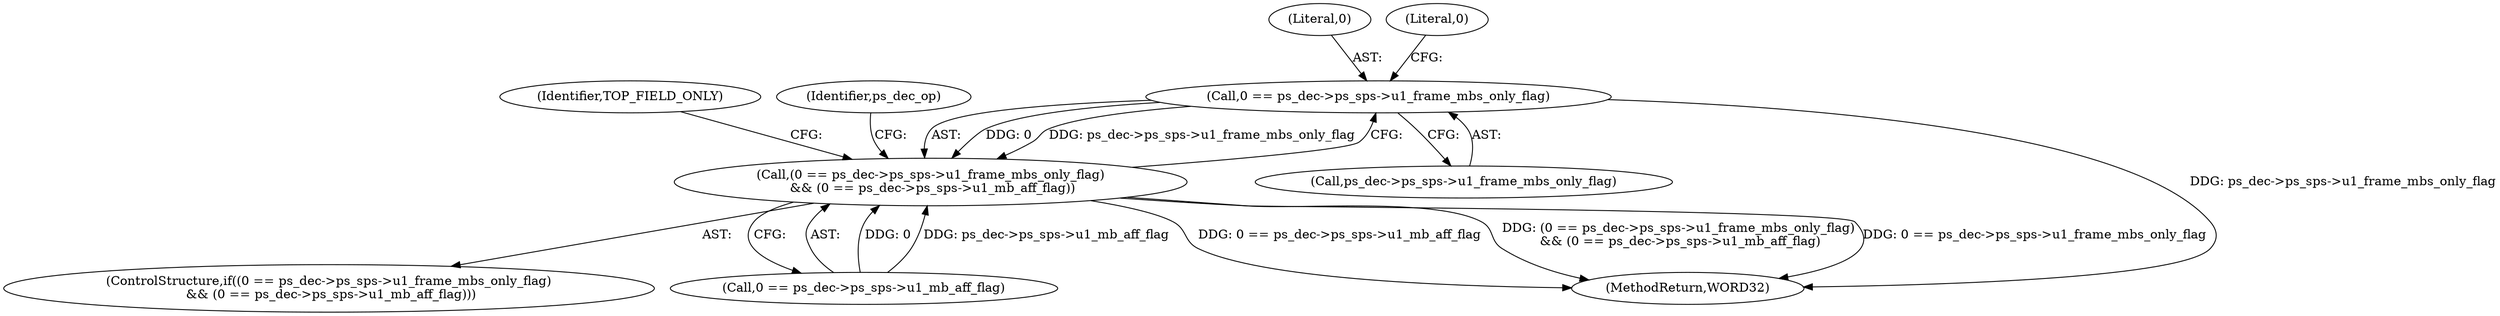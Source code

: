 digraph "0_Android_e86d3cfd2bc28dac421092106751e5638d54a848@pointer" {
"1002185" [label="(Call,0 == ps_dec->ps_sps->u1_frame_mbs_only_flag)"];
"1002184" [label="(Call,(0 == ps_dec->ps_sps->u1_frame_mbs_only_flag)\n && (0 == ps_dec->ps_sps->u1_mb_aff_flag))"];
"1002185" [label="(Call,0 == ps_dec->ps_sps->u1_frame_mbs_only_flag)"];
"1002184" [label="(Call,(0 == ps_dec->ps_sps->u1_frame_mbs_only_flag)\n && (0 == ps_dec->ps_sps->u1_mb_aff_flag))"];
"1002192" [label="(Call,0 == ps_dec->ps_sps->u1_mb_aff_flag)"];
"1002186" [label="(Literal,0)"];
"1002207" [label="(Identifier,TOP_FIELD_ONLY)"];
"1002183" [label="(ControlStructure,if((0 == ps_dec->ps_sps->u1_frame_mbs_only_flag)\n && (0 == ps_dec->ps_sps->u1_mb_aff_flag)))"];
"1002193" [label="(Literal,0)"];
"1002201" [label="(Identifier,ps_dec_op)"];
"1002187" [label="(Call,ps_dec->ps_sps->u1_frame_mbs_only_flag)"];
"1002272" [label="(MethodReturn,WORD32)"];
"1002185" -> "1002184"  [label="AST: "];
"1002185" -> "1002187"  [label="CFG: "];
"1002186" -> "1002185"  [label="AST: "];
"1002187" -> "1002185"  [label="AST: "];
"1002193" -> "1002185"  [label="CFG: "];
"1002184" -> "1002185"  [label="CFG: "];
"1002185" -> "1002272"  [label="DDG: ps_dec->ps_sps->u1_frame_mbs_only_flag"];
"1002185" -> "1002184"  [label="DDG: 0"];
"1002185" -> "1002184"  [label="DDG: ps_dec->ps_sps->u1_frame_mbs_only_flag"];
"1002184" -> "1002183"  [label="AST: "];
"1002184" -> "1002192"  [label="CFG: "];
"1002192" -> "1002184"  [label="AST: "];
"1002201" -> "1002184"  [label="CFG: "];
"1002207" -> "1002184"  [label="CFG: "];
"1002184" -> "1002272"  [label="DDG: 0 == ps_dec->ps_sps->u1_mb_aff_flag"];
"1002184" -> "1002272"  [label="DDG: (0 == ps_dec->ps_sps->u1_frame_mbs_only_flag)\n && (0 == ps_dec->ps_sps->u1_mb_aff_flag)"];
"1002184" -> "1002272"  [label="DDG: 0 == ps_dec->ps_sps->u1_frame_mbs_only_flag"];
"1002192" -> "1002184"  [label="DDG: 0"];
"1002192" -> "1002184"  [label="DDG: ps_dec->ps_sps->u1_mb_aff_flag"];
}
